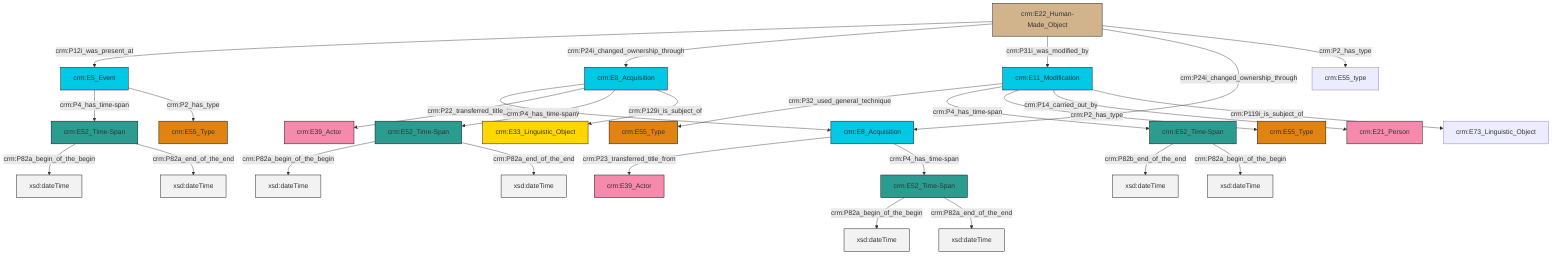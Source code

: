graph TD
classDef Literal fill:#f2f2f2,stroke:#000000;
classDef CRM_Entity fill:#FFFFFF,stroke:#000000;
classDef Temporal_Entity fill:#00C9E6, stroke:#000000;
classDef Type fill:#E18312, stroke:#000000;
classDef Time-Span fill:#2C9C91, stroke:#000000;
classDef Appellation fill:#FFEB7F, stroke:#000000;
classDef Place fill:#008836, stroke:#000000;
classDef Persistent_Item fill:#B266B2, stroke:#000000;
classDef Conceptual_Object fill:#FFD700, stroke:#000000;
classDef Physical_Thing fill:#D2B48C, stroke:#000000;
classDef Actor fill:#f58aad, stroke:#000000;
classDef PC_Classes fill:#4ce600, stroke:#000000;
classDef Multi fill:#cccccc,stroke:#000000;

8["crm:E22_Human-Made_Object"]:::Physical_Thing -->|crm:P12i_was_present_at| 4["crm:E5_Event"]:::Temporal_Entity
0["crm:E8_Acquisition"]:::Temporal_Entity -->|crm:P115i_is_finished_by| 9["crm:E8_Acquisition"]:::Temporal_Entity
8["crm:E22_Human-Made_Object"]:::Physical_Thing -->|crm:P24i_changed_ownership_through| 0["crm:E8_Acquisition"]:::Temporal_Entity
8["crm:E22_Human-Made_Object"]:::Physical_Thing -->|crm:P31i_was_modified_by| 6["crm:E11_Modification"]:::Temporal_Entity
19["crm:E52_Time-Span"]:::Time-Span -->|crm:P82a_begin_of_the_begin| 20[xsd:dateTime]:::Literal
9["crm:E8_Acquisition"]:::Temporal_Entity -->|crm:P23_transferred_title_from| 21["crm:E39_Actor"]:::Actor
4["crm:E5_Event"]:::Temporal_Entity -->|crm:P4_has_time-span| 16["crm:E52_Time-Span"]:::Time-Span
6["crm:E11_Modification"]:::Temporal_Entity -->|crm:P32_used_general_technique| 2["crm:E55_Type"]:::Type
6["crm:E11_Modification"]:::Temporal_Entity -->|crm:P4_has_time-span| 22["crm:E52_Time-Span"]:::Time-Span
19["crm:E52_Time-Span"]:::Time-Span -->|crm:P82a_end_of_the_end| 23[xsd:dateTime]:::Literal
4["crm:E5_Event"]:::Temporal_Entity -->|crm:P2_has_type| 24["crm:E55_Type"]:::Type
9["crm:E8_Acquisition"]:::Temporal_Entity -->|crm:P4_has_time-span| 28["crm:E52_Time-Span"]:::Time-Span
22["crm:E52_Time-Span"]:::Time-Span -->|crm:P82b_end_of_the_end| 30[xsd:dateTime]:::Literal
28["crm:E52_Time-Span"]:::Time-Span -->|crm:P82a_begin_of_the_begin| 31[xsd:dateTime]:::Literal
16["crm:E52_Time-Span"]:::Time-Span -->|crm:P82a_begin_of_the_begin| 33[xsd:dateTime]:::Literal
6["crm:E11_Modification"]:::Temporal_Entity -->|crm:P2_has_type| 14["crm:E55_Type"]:::Type
8["crm:E22_Human-Made_Object"]:::Physical_Thing -->|crm:P24i_changed_ownership_through| 9["crm:E8_Acquisition"]:::Temporal_Entity
0["crm:E8_Acquisition"]:::Temporal_Entity -->|crm:P22_transferred_title_to| 26["crm:E39_Actor"]:::Actor
8["crm:E22_Human-Made_Object"]:::Physical_Thing -->|crm:P2_has_type| 10["crm:E55_type"]:::Default
6["crm:E11_Modification"]:::Temporal_Entity -->|crm:P14_carried_out_by| 12["crm:E21_Person"]:::Actor
16["crm:E52_Time-Span"]:::Time-Span -->|crm:P82a_end_of_the_end| 35[xsd:dateTime]:::Literal
6["crm:E11_Modification"]:::Temporal_Entity -->|crm:P119i_is_subject_of| 38["crm:E73_Linguistic_Object"]:::Default
28["crm:E52_Time-Span"]:::Time-Span -->|crm:P82a_end_of_the_end| 40[xsd:dateTime]:::Literal
0["crm:E8_Acquisition"]:::Temporal_Entity -->|crm:P4_has_time-span| 19["crm:E52_Time-Span"]:::Time-Span
22["crm:E52_Time-Span"]:::Time-Span -->|crm:P82a_begin_of_the_begin| 41[xsd:dateTime]:::Literal
0["crm:E8_Acquisition"]:::Temporal_Entity -->|crm:P129i_is_subject_of| 42["crm:E33_Linguistic_Object"]:::Conceptual_Object